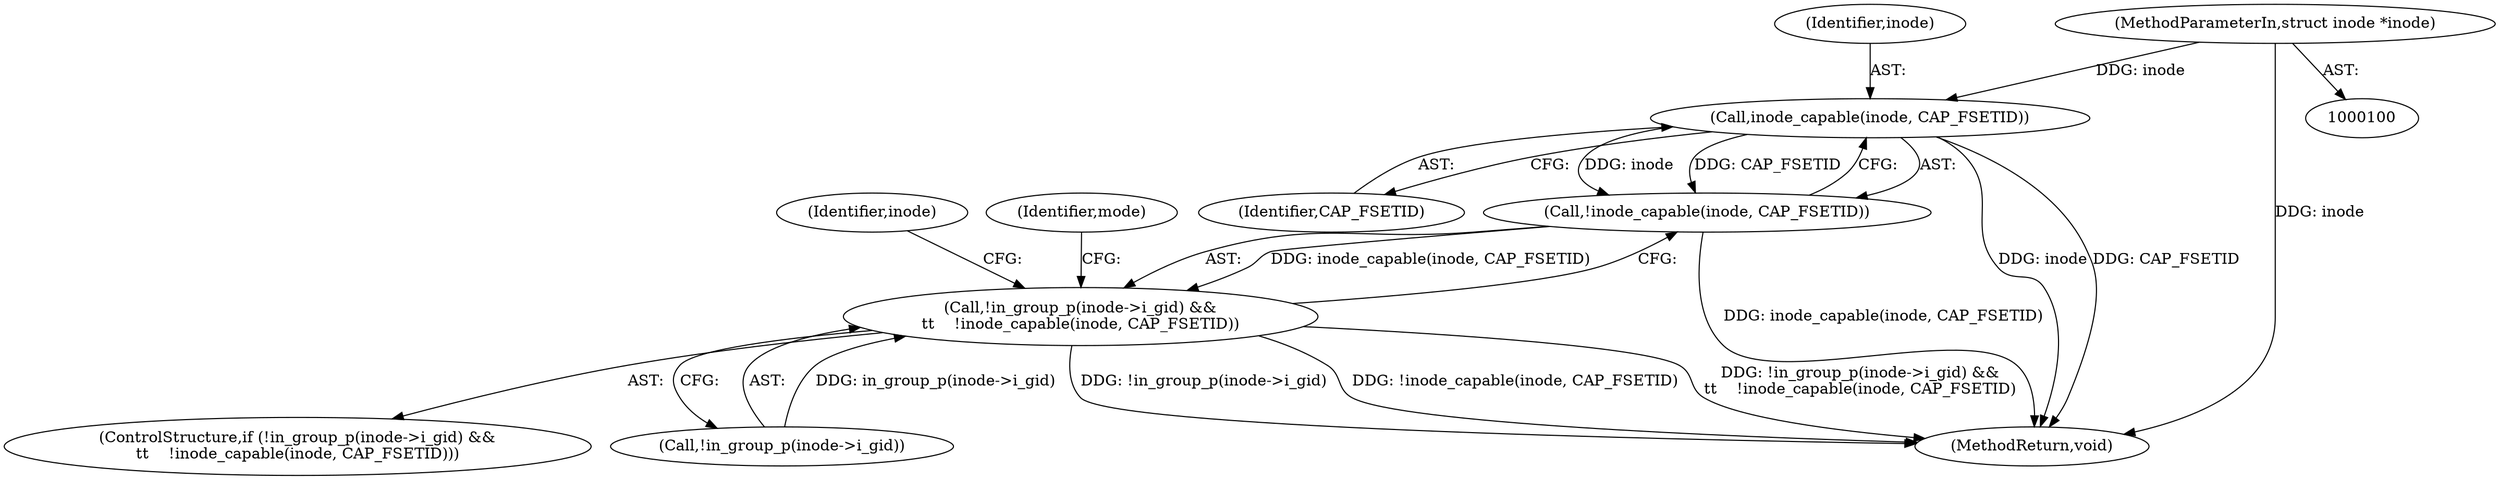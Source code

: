digraph "0_linux_23adbe12ef7d3d4195e80800ab36b37bee28cd03_0@pointer" {
"1000202" [label="(Call,inode_capable(inode, CAP_FSETID))"];
"1000101" [label="(MethodParameterIn,struct inode *inode)"];
"1000201" [label="(Call,!inode_capable(inode, CAP_FSETID))"];
"1000195" [label="(Call,!in_group_p(inode->i_gid) &&\n\t\t    !inode_capable(inode, CAP_FSETID))"];
"1000201" [label="(Call,!inode_capable(inode, CAP_FSETID))"];
"1000203" [label="(Identifier,inode)"];
"1000206" [label="(Identifier,mode)"];
"1000194" [label="(ControlStructure,if (!in_group_p(inode->i_gid) &&\n\t\t    !inode_capable(inode, CAP_FSETID)))"];
"1000196" [label="(Call,!in_group_p(inode->i_gid))"];
"1000202" [label="(Call,inode_capable(inode, CAP_FSETID))"];
"1000213" [label="(MethodReturn,void)"];
"1000204" [label="(Identifier,CAP_FSETID)"];
"1000101" [label="(MethodParameterIn,struct inode *inode)"];
"1000195" [label="(Call,!in_group_p(inode->i_gid) &&\n\t\t    !inode_capable(inode, CAP_FSETID))"];
"1000210" [label="(Identifier,inode)"];
"1000202" -> "1000201"  [label="AST: "];
"1000202" -> "1000204"  [label="CFG: "];
"1000203" -> "1000202"  [label="AST: "];
"1000204" -> "1000202"  [label="AST: "];
"1000201" -> "1000202"  [label="CFG: "];
"1000202" -> "1000213"  [label="DDG: inode"];
"1000202" -> "1000213"  [label="DDG: CAP_FSETID"];
"1000202" -> "1000201"  [label="DDG: inode"];
"1000202" -> "1000201"  [label="DDG: CAP_FSETID"];
"1000101" -> "1000202"  [label="DDG: inode"];
"1000101" -> "1000100"  [label="AST: "];
"1000101" -> "1000213"  [label="DDG: inode"];
"1000201" -> "1000195"  [label="AST: "];
"1000195" -> "1000201"  [label="CFG: "];
"1000201" -> "1000213"  [label="DDG: inode_capable(inode, CAP_FSETID)"];
"1000201" -> "1000195"  [label="DDG: inode_capable(inode, CAP_FSETID)"];
"1000195" -> "1000194"  [label="AST: "];
"1000195" -> "1000196"  [label="CFG: "];
"1000196" -> "1000195"  [label="AST: "];
"1000206" -> "1000195"  [label="CFG: "];
"1000210" -> "1000195"  [label="CFG: "];
"1000195" -> "1000213"  [label="DDG: !in_group_p(inode->i_gid)"];
"1000195" -> "1000213"  [label="DDG: !inode_capable(inode, CAP_FSETID)"];
"1000195" -> "1000213"  [label="DDG: !in_group_p(inode->i_gid) &&\n\t\t    !inode_capable(inode, CAP_FSETID)"];
"1000196" -> "1000195"  [label="DDG: in_group_p(inode->i_gid)"];
}
